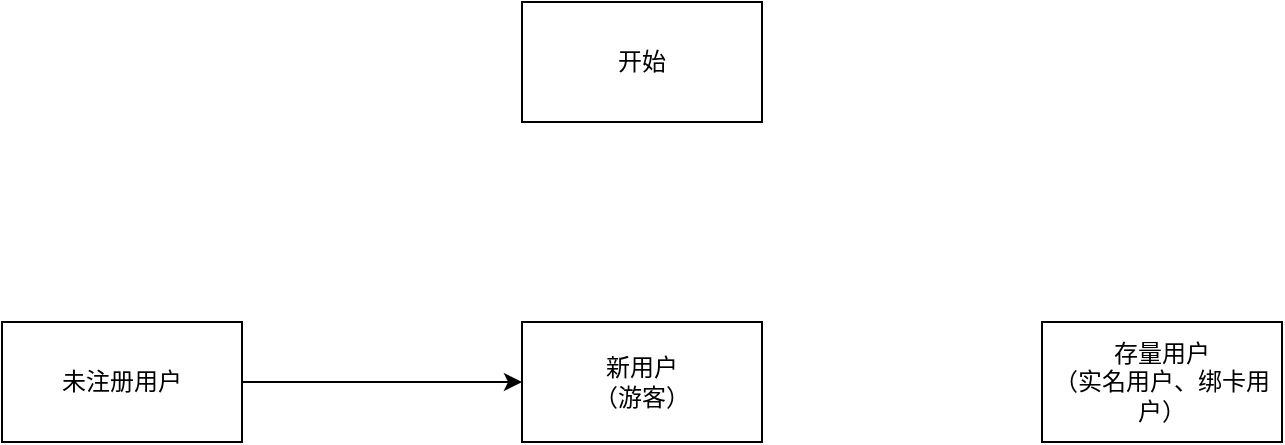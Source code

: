 <mxfile version="14.6.10" type="github">
  <diagram id="KjdU6J65o2TTOOMjt5w3" name="第 1 页">
    <mxGraphModel dx="1279" dy="745" grid="1" gridSize="10" guides="1" tooltips="1" connect="1" arrows="1" fold="1" page="1" pageScale="1" pageWidth="827" pageHeight="1169" math="0" shadow="0">
      <root>
        <mxCell id="0" />
        <mxCell id="1" parent="0" />
        <mxCell id="6Hx-O6Wj2vFJEhwqw_1p-1" value="开始" style="rounded=0;whiteSpace=wrap;html=1;" vertex="1" parent="1">
          <mxGeometry x="330" y="50" width="120" height="60" as="geometry" />
        </mxCell>
        <mxCell id="6Hx-O6Wj2vFJEhwqw_1p-5" style="edgeStyle=orthogonalEdgeStyle;rounded=0;orthogonalLoop=1;jettySize=auto;html=1;exitX=1;exitY=0.5;exitDx=0;exitDy=0;entryX=0;entryY=0.5;entryDx=0;entryDy=0;" edge="1" parent="1" source="6Hx-O6Wj2vFJEhwqw_1p-2" target="6Hx-O6Wj2vFJEhwqw_1p-3">
          <mxGeometry relative="1" as="geometry" />
        </mxCell>
        <mxCell id="6Hx-O6Wj2vFJEhwqw_1p-2" value="未注册用户" style="rounded=0;whiteSpace=wrap;html=1;" vertex="1" parent="1">
          <mxGeometry x="70" y="210" width="120" height="60" as="geometry" />
        </mxCell>
        <mxCell id="6Hx-O6Wj2vFJEhwqw_1p-3" value="新用户&lt;br&gt;（游客）" style="rounded=0;whiteSpace=wrap;html=1;" vertex="1" parent="1">
          <mxGeometry x="330" y="210" width="120" height="60" as="geometry" />
        </mxCell>
        <mxCell id="6Hx-O6Wj2vFJEhwqw_1p-4" value="存量用户&lt;br&gt;（实名用户、绑卡用户）" style="rounded=0;whiteSpace=wrap;html=1;" vertex="1" parent="1">
          <mxGeometry x="590" y="210" width="120" height="60" as="geometry" />
        </mxCell>
      </root>
    </mxGraphModel>
  </diagram>
</mxfile>
